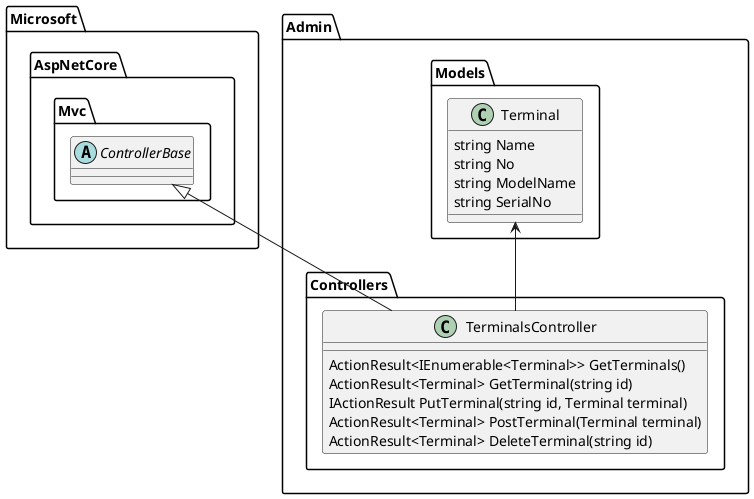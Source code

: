 '
' PlantUML
' https://plantuml.com/
'
@startuml

abstract class Microsoft.AspNetCore.Mvc.ControllerBase

class Admin.Controllers.TerminalsController {
    ActionResult<IEnumerable<Terminal>> GetTerminals()
    ActionResult<Terminal> GetTerminal(string id)
    IActionResult PutTerminal(string id, Terminal terminal)
    ActionResult<Terminal> PostTerminal(Terminal terminal)
    ActionResult<Terminal> DeleteTerminal(string id)
}

class Admin.Models.Terminal {
    string Name
    string No
    string ModelName
    string SerialNo
}

Microsoft.AspNetCore.Mvc.ControllerBase <|-- Admin.Controllers.TerminalsController
Admin.Models.Terminal <-- Admin.Controllers.TerminalsController

@enduml
